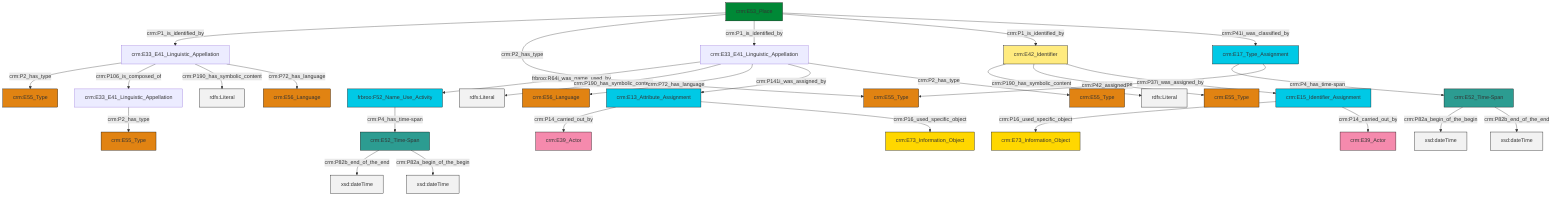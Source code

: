 graph TD
classDef Literal fill:#f2f2f2,stroke:#000000;
classDef CRM_Entity fill:#FFFFFF,stroke:#000000;
classDef Temporal_Entity fill:#00C9E6, stroke:#000000;
classDef Type fill:#E18312, stroke:#000000;
classDef Time-Span fill:#2C9C91, stroke:#000000;
classDef Appellation fill:#FFEB7F, stroke:#000000;
classDef Place fill:#008836, stroke:#000000;
classDef Persistent_Item fill:#B266B2, stroke:#000000;
classDef Conceptual_Object fill:#FFD700, stroke:#000000;
classDef Physical_Thing fill:#D2B48C, stroke:#000000;
classDef Actor fill:#f58aad, stroke:#000000;
classDef PC_Classes fill:#4ce600, stroke:#000000;
classDef Multi fill:#cccccc,stroke:#000000;

4["crm:E42_Identifier"]:::Appellation -->|crm:P190_has_symbolic_content| 5[rdfs:Literal]:::Literal
0["crm:E33_E41_Linguistic_Appellation"]:::Default -->|frbroo:R64i_was_name_used_by| 8["frbroo:F52_Name_Use_Activity"]:::Temporal_Entity
11["crm:E33_E41_Linguistic_Appellation"]:::Default -->|crm:P2_has_type| 12["crm:E55_Type"]:::Type
4["crm:E42_Identifier"]:::Appellation -->|crm:P2_has_type| 15["crm:E55_Type"]:::Type
4["crm:E42_Identifier"]:::Appellation -->|crm:P37i_was_assigned_by| 18["crm:E15_Identifier_Assignment"]:::Temporal_Entity
16["crm:E53_Place"]:::Place -->|crm:P1_is_identified_by| 19["crm:E33_E41_Linguistic_Appellation"]:::Default
19["crm:E33_E41_Linguistic_Appellation"]:::Default -->|crm:P2_has_type| 20["crm:E55_Type"]:::Type
19["crm:E33_E41_Linguistic_Appellation"]:::Default -->|crm:P106_is_composed_of| 11["crm:E33_E41_Linguistic_Appellation"]:::Default
0["crm:E33_E41_Linguistic_Appellation"]:::Default -->|crm:P190_has_symbolic_content| 24[rdfs:Literal]:::Literal
19["crm:E33_E41_Linguistic_Appellation"]:::Default -->|crm:P190_has_symbolic_content| 27[rdfs:Literal]:::Literal
16["crm:E53_Place"]:::Place -->|crm:P2_has_type| 25["crm:E55_Type"]:::Type
0["crm:E33_E41_Linguistic_Appellation"]:::Default -->|crm:P72_has_language| 6["crm:E56_Language"]:::Type
8["frbroo:F52_Name_Use_Activity"]:::Temporal_Entity -->|crm:P4_has_time-span| 9["crm:E52_Time-Span"]:::Time-Span
16["crm:E53_Place"]:::Place -->|crm:P1_is_identified_by| 0["crm:E33_E41_Linguistic_Appellation"]:::Default
2["crm:E13_Attribute_Assignment"]:::Temporal_Entity -->|crm:P14_carried_out_by| 21["crm:E39_Actor"]:::Actor
18["crm:E15_Identifier_Assignment"]:::Temporal_Entity -->|crm:P16_used_specific_object| 13["crm:E73_Information_Object"]:::Conceptual_Object
31["crm:E17_Type_Assignment"]:::Temporal_Entity -->|crm:P4_has_time-span| 32["crm:E52_Time-Span"]:::Time-Span
9["crm:E52_Time-Span"]:::Time-Span -->|crm:P82b_end_of_the_end| 35[xsd:dateTime]:::Literal
31["crm:E17_Type_Assignment"]:::Temporal_Entity -->|crm:P42_assigned| 25["crm:E55_Type"]:::Type
0["crm:E33_E41_Linguistic_Appellation"]:::Default -->|crm:P141i_was_assigned_by| 2["crm:E13_Attribute_Assignment"]:::Temporal_Entity
18["crm:E15_Identifier_Assignment"]:::Temporal_Entity -->|crm:P14_carried_out_by| 36["crm:E39_Actor"]:::Actor
16["crm:E53_Place"]:::Place -->|crm:P1_is_identified_by| 4["crm:E42_Identifier"]:::Appellation
2["crm:E13_Attribute_Assignment"]:::Temporal_Entity -->|crm:P16_used_specific_object| 37["crm:E73_Information_Object"]:::Conceptual_Object
19["crm:E33_E41_Linguistic_Appellation"]:::Default -->|crm:P72_has_language| 38["crm:E56_Language"]:::Type
9["crm:E52_Time-Span"]:::Time-Span -->|crm:P82a_begin_of_the_begin| 42[xsd:dateTime]:::Literal
0["crm:E33_E41_Linguistic_Appellation"]:::Default -->|crm:P2_has_type| 33["crm:E55_Type"]:::Type
32["crm:E52_Time-Span"]:::Time-Span -->|crm:P82a_begin_of_the_begin| 46[xsd:dateTime]:::Literal
32["crm:E52_Time-Span"]:::Time-Span -->|crm:P82b_end_of_the_end| 47[xsd:dateTime]:::Literal
16["crm:E53_Place"]:::Place -->|crm:P41i_was_classified_by| 31["crm:E17_Type_Assignment"]:::Temporal_Entity